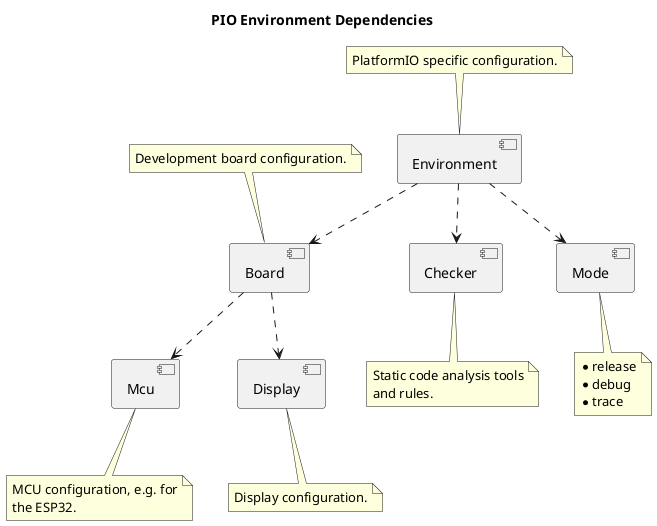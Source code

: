 @startuml

title PIO Environment Dependencies

component "Mcu" as mcu
component "Board" as board
component "Display" as display
component "Checker" as checker
component "Environment" as env
component "Mode" as mode

env ..> board
env ..> checker
env ..> mode

board ..> mcu
board ..> display

note top of env
    PlatformIO specific configuration.
end note

note bottom of mode
    * release
    * debug
    * trace
end note

note bottom of checker
    Static code analysis tools
    and rules.
end note

note top of board
    Development board configuration.
end note

note bottom of mcu
    MCU configuration, e.g. for
    the ESP32.
end note

note bottom of display
    Display configuration.
end note

@enduml
